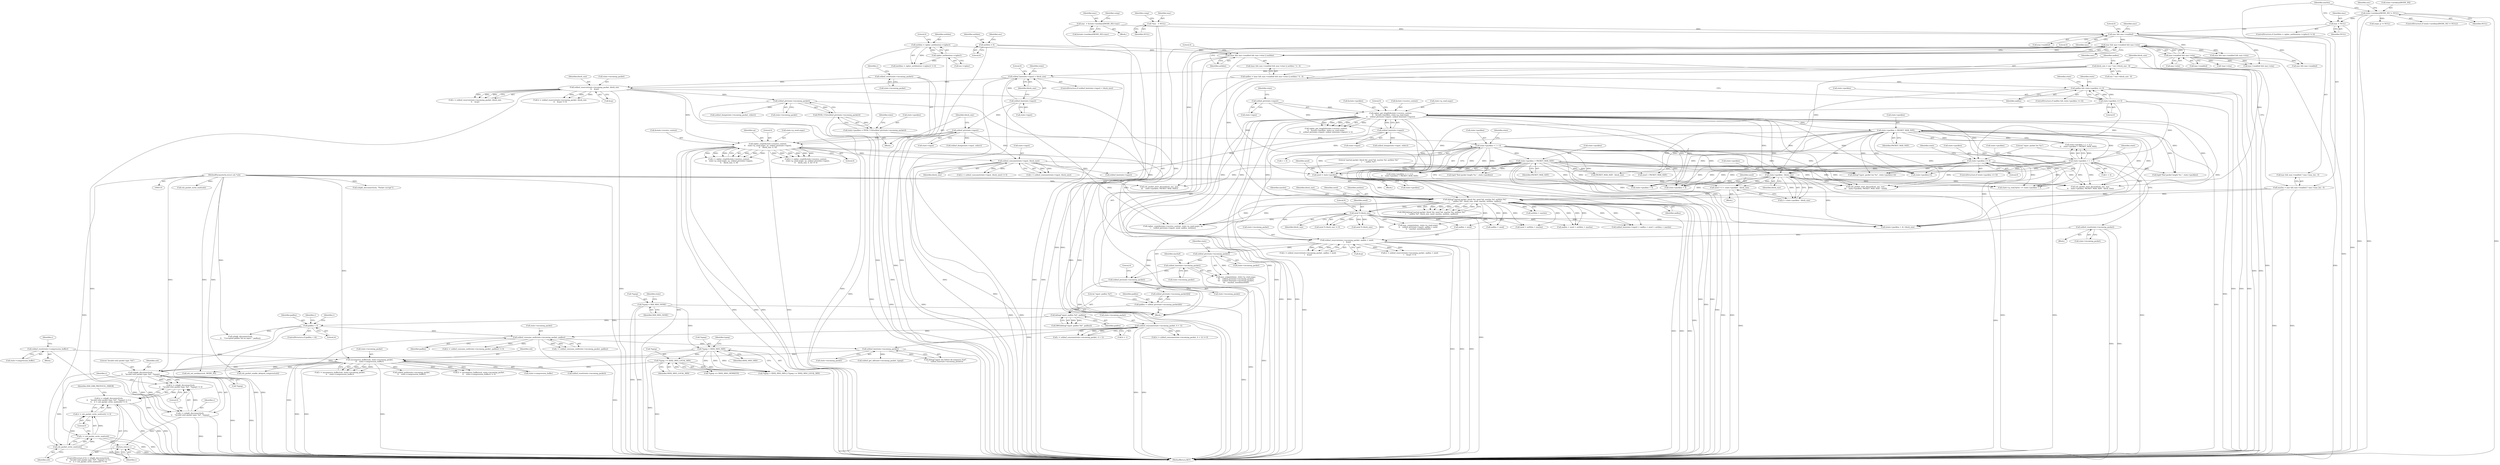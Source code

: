 digraph "0_mindrot_2fecfd486bdba9f51b3a789277bb0733ca36e1c0@API" {
"1000913" [label="(Call,sshpkt_disconnect(ssh,\n\t\t    \"Invalid ssh2 packet type: %d\", *typep))"];
"1000852" [label="(Call,uncompress_buffer(ssh, state->incoming_packet,\n\t\t    state->compression_buffer))"];
"1000111" [label="(MethodParameterIn,struct ssh *ssh)"];
"1000833" [label="(Call,sshbuf_len(state->incoming_packet))"];
"1000823" [label="(Call,sshbuf_consume_end(state->incoming_packet, padlen))"];
"1000812" [label="(Call,sshbuf_consume(state->incoming_packet, 4 + 1))"];
"1000773" [label="(Call,sshbuf_ptr(state->incoming_packet))"];
"1000643" [label="(Call,sshbuf_len(state->incoming_packet))"];
"1000639" [label="(Call,sshbuf_ptr(state->incoming_packet))"];
"1000566" [label="(Call,sshbuf_reserve(state->incoming_packet, aadlen + need,\n\t    &cp))"];
"1000318" [label="(Call,sshbuf_reset(state->incoming_packet))"];
"1000385" [label="(Call,sshbuf_ptr(state->incoming_packet))"];
"1000347" [label="(Call,sshbuf_reserve(state->incoming_packet, block_size,\n\t\t    &cp))"];
"1000339" [label="(Call,sshbuf_reset(state->incoming_packet))"];
"1000331" [label="(Call,sshbuf_len(state->input) < block_size)"];
"1000332" [label="(Call,sshbuf_len(state->input))"];
"1000221" [label="(Call,block_size = enc ? enc->block_size : 8)"];
"1000473" [label="(Call,debug(\"partial packet: block %d, need %d, maclen %d, authlen %d,\"\n\t    \" aadlen %d\", block_size, need, maclen, authlen, aadlen))"];
"1000438" [label="(Call,sshbuf_consume(state->input, block_size))"];
"1000371" [label="(Call,sshbuf_ptr(state->input))"];
"1000360" [label="(Call,cipher_crypt(&state->receive_context,\n\t\t    state->p_send.seqnr, cp, sshbuf_ptr(state->input),\n\t\t    block_size, 0, 0))"];
"1000467" [label="(Call,state->packlen - block_size)"];
"1000256" [label="(Call,cipher_get_length(&state->receive_context,\n\t\t    &state->packlen, state->p_read.seqnr,\n\t\t    sshbuf_ptr(state->input), sshbuf_len(state->input)))"];
"1000248" [label="(Call,state->packlen == 0)"];
"1000270" [label="(Call,sshbuf_ptr(state->input))"];
"1000274" [label="(Call,sshbuf_len(state->input))"];
"1000290" [label="(Call,state->packlen > PACKET_MAX_SIZE)"];
"1000283" [label="(Call,state->packlen < 1 + 4)"];
"1000391" [label="(Call,state->packlen < 1 + 4)"];
"1000380" [label="(Call,state->packlen = PEEK_U32(sshbuf_ptr(state->incoming_packet)))"];
"1000384" [label="(Call,PEEK_U32(sshbuf_ptr(state->incoming_packet)))"];
"1000324" [label="(Call,state->packlen == 0)"];
"1000398" [label="(Call,state->packlen > PACKET_MAX_SIZE)"];
"1000456" [label="(Call,need = state->packlen)"];
"1000463" [label="(Call,need = 4 + state->packlen - block_size)"];
"1000209" [label="(Call,maclen = mac && mac->enabled ? mac->mac_len : 0)"];
"1000232" [label="(Call,(mac && mac->enabled && mac->etm) || authlen)"];
"1000233" [label="(Call,mac && mac->enabled && mac->etm)"];
"1000212" [label="(Call,mac && mac->enabled)"];
"1000177" [label="(Call,mac  = &state->newkeys[MODE_IN]->mac)"];
"1000140" [label="(Call,*mac   = NULL)"];
"1000206" [label="(Call,mac = NULL)"];
"1000159" [label="(Call,state->newkeys[MODE_IN] != NULL)"];
"1000235" [label="(Call,mac->enabled && mac->etm)"];
"1000199" [label="(Call,authlen = cipher_authlen(enc->cipher))"];
"1000201" [label="(Call,cipher_authlen(enc->cipher))"];
"1000131" [label="(Call,authlen = 0)"];
"1000246" [label="(Call,aadlen && state->packlen == 0)"];
"1000229" [label="(Call,aadlen = (mac && mac->enabled && mac->etm) || authlen ? 4 : 0)"];
"1000482" [label="(Call,need % block_size)"];
"1000783" [label="(Call,padlen < 4)"];
"1000779" [label="(Call,debug(\"input: padlen %d\", padlen))"];
"1000770" [label="(Call,padlen = sshbuf_ptr(state->incoming_packet)[4])"];
"1000844" [label="(Call,sshbuf_reset(state->compression_buffer))"];
"1000903" [label="(Call,*typep >= SSH2_MSG_LOCAL_MIN)"];
"1000899" [label="(Call,*typep < SSH2_MSG_MIN)"];
"1000148" [label="(Call,*typep = SSH_MSG_NONE)"];
"1000910" [label="(Call,(r = sshpkt_disconnect(ssh,\n\t\t    \"Invalid ssh2 packet type: %d\", *typep)) != 0)"];
"1000909" [label="(Call,(r = sshpkt_disconnect(ssh,\n\t\t    \"Invalid ssh2 packet type: %d\", *typep)) != 0 ||\n\t\t    (r = ssh_packet_write_wait(ssh)) != 0)"];
"1000911" [label="(Call,r = sshpkt_disconnect(ssh,\n\t\t    \"Invalid ssh2 packet type: %d\", *typep))"];
"1000925" [label="(Return,return r;)"];
"1000922" [label="(Call,ssh_packet_write_wait(ssh))"];
"1000919" [label="(Call,(r = ssh_packet_write_wait(ssh)) != 0)"];
"1000920" [label="(Call,r = ssh_packet_write_wait(ssh))"];
"1000465" [label="(Call,4 + state->packlen - block_size)"];
"1000246" [label="(Call,aadlen && state->packlen == 0)"];
"1000668" [label="(Call,need > PACKET_MAX_SIZE)"];
"1000914" [label="(Identifier,ssh)"];
"1000249" [label="(Call,state->packlen)"];
"1000296" [label="(Call,sshbuf_dump(state->input, stderr))"];
"1000381" [label="(Call,state->packlen)"];
"1000810" [label="(Call,r = sshbuf_consume(state->incoming_packet, 4 + 1))"];
"1000640" [label="(Call,state->incoming_packet)"];
"1000334" [label="(Identifier,state)"];
"1000244" [label="(Literal,0)"];
"1000142" [label="(Identifier,NULL)"];
"1000566" [label="(Call,sshbuf_reserve(state->incoming_packet, aadlen + need,\n\t    &cp))"];
"1000282" [label="(Call,state->packlen < 1 + 4 ||\n\t\t    state->packlen > PACKET_MAX_SIZE)"];
"1000468" [label="(Call,state->packlen)"];
"1000140" [label="(Call,*mac   = NULL)"];
"1000706" [label="(Call,seqnr_p != NULL)"];
"1000481" [label="(Call,need % block_size != 0)"];
"1000330" [label="(ControlStructure,if (sshbuf_len(state->input) < block_size))"];
"1000900" [label="(Call,*typep)"];
"1000235" [label="(Call,mac->enabled && mac->etm)"];
"1000570" [label="(Call,aadlen + need)"];
"1000791" [label="(Identifier,r)"];
"1000462" [label="(Block,)"];
"1000902" [label="(Identifier,SSH2_MSG_MIN)"];
"1000386" [label="(Call,state->incoming_packet)"];
"1000909" [label="(Call,(r = sshpkt_disconnect(ssh,\n\t\t    \"Invalid ssh2 packet type: %d\", *typep)) != 0 ||\n\t\t    (r = ssh_packet_write_wait(ssh)) != 0)"];
"1000472" [label="(Call,DBG(debug(\"partial packet: block %d, need %d, maclen %d, authlen %d,\"\n\t    \" aadlen %d\", block_size, need, maclen, authlen, aadlen)))"];
"1000845" [label="(Call,state->compression_buffer)"];
"1000456" [label="(Call,need = state->packlen)"];
"1000447" [label="(Literal,\"input: packet len %u\")"];
"1000177" [label="(Call,mac  = &state->newkeys[MODE_IN]->mac)"];
"1000800" [label="(Call,ssh_packet_write_wait(ssh))"];
"1000813" [label="(Call,state->incoming_packet)"];
"1000812" [label="(Call,sshbuf_consume(state->incoming_packet, 4 + 1))"];
"1000903" [label="(Call,*typep >= SSH2_MSG_LOCAL_MIN)"];
"1000478" [label="(Identifier,authlen)"];
"1000782" [label="(ControlStructure,if (padlen < 4))"];
"1000759" [label="(Call,state->p_read.bytes += state->packlen + 4)"];
"1000257" [label="(Call,&state->receive_context)"];
"1000351" [label="(Identifier,block_size)"];
"1000239" [label="(Call,mac->etm)"];
"1000370" [label="(Identifier,cp)"];
"1000111" [label="(MethodParameterIn,struct ssh *ssh)"];
"1000785" [label="(Literal,4)"];
"1000850" [label="(Call,r = uncompress_buffer(ssh, state->incoming_packet,\n\t\t    state->compression_buffer))"];
"1000471" [label="(Identifier,block_size)"];
"1000331" [label="(Call,sshbuf_len(state->input) < block_size)"];
"1000439" [label="(Call,state->input)"];
"1000458" [label="(Call,state->packlen)"];
"1000906" [label="(Identifier,SSH2_MSG_LOCAL_MIN)"];
"1000513" [label="(Call,need + authlen + maclen)"];
"1000198" [label="(Call,(authlen = cipher_authlen(enc->cipher)) != 0)"];
"1000340" [label="(Call,state->incoming_packet)"];
"1000145" [label="(Identifier,comp)"];
"1000276" [label="(Identifier,state)"];
"1000831" [label="(Call,debug(\"input: len before de-compress %zd\",\n\t    sshbuf_len(state->incoming_packet)))"];
"1000824" [label="(Call,state->incoming_packet)"];
"1000905" [label="(Identifier,typep)"];
"1000644" [label="(Call,state->incoming_packet)"];
"1000567" [label="(Call,state->incoming_packet)"];
"1000345" [label="(Call,r = sshbuf_reserve(state->incoming_packet, block_size,\n\t\t    &cp))"];
"1000809" [label="(Call,(r = sshbuf_consume(state->incoming_packet, 4 + 1)) != 0)"];
"1000318" [label="(Call,sshbuf_reset(state->incoming_packet))"];
"1000212" [label="(Call,mac && mac->enabled)"];
"1000328" [label="(Literal,0)"];
"1000393" [label="(Identifier,state)"];
"1000236" [label="(Call,mac->enabled)"];
"1000821" [label="(Call,r = sshbuf_consume_end(state->incoming_packet, padlen))"];
"1000392" [label="(Call,state->packlen)"];
"1000114" [label="(Block,)"];
"1000920" [label="(Call,r = ssh_packet_write_wait(ssh))"];
"1000543" [label="(Call,mac_compute(mac, state->p_read.seqnr,\n\t\t    sshbuf_ptr(state->input), aadlen + need,\n\t\t    macbuf, sizeof(macbuf)))"];
"1000166" [label="(Block,)"];
"1000455" [label="(Block,)"];
"1000477" [label="(Identifier,maclen)"];
"1000515" [label="(Call,authlen + maclen)"];
"1000385" [label="(Call,sshbuf_ptr(state->incoming_packet))"];
"1000833" [label="(Call,sshbuf_len(state->incoming_packet))"];
"1000502" [label="(Call,PACKET_MAX_SIZE - block_size)"];
"1000213" [label="(Identifier,mac)"];
"1000210" [label="(Identifier,maclen)"];
"1000918" [label="(Literal,0)"];
"1000581" [label="(Call,cipher_crypt(&state->receive_context, state->p_read.seqnr, cp,\n\t    sshbuf_ptr(state->input), need, aadlen, authlen))"];
"1000400" [label="(Identifier,state)"];
"1000922" [label="(Call,ssh_packet_write_wait(ssh))"];
"1000344" [label="(Call,(r = sshbuf_reserve(state->incoming_packet, block_size,\n\t\t    &cp)) != 0)"];
"1000391" [label="(Call,state->packlen < 1 + 4)"];
"1000952" [label="(Call,ssh_packet_enable_delayed_compress(ssh))"];
"1000141" [label="(Identifier,mac)"];
"1000259" [label="(Identifier,state)"];
"1000770" [label="(Call,padlen = sshbuf_ptr(state->incoming_packet)[4])"];
"1000844" [label="(Call,sshbuf_reset(state->compression_buffer))"];
"1000779" [label="(Call,debug(\"input: padlen %d\", padlen))"];
"1000916" [label="(Call,*typep)"];
"1000242" [label="(Identifier,authlen)"];
"1000265" [label="(Call,state->p_read.seqnr)"];
"1000375" [label="(Identifier,block_size)"];
"1000820" [label="(Call,(r = sshbuf_consume_end(state->incoming_packet, padlen)) != 0)"];
"1000261" [label="(Call,&state->packlen)"];
"1000325" [label="(Call,state->packlen)"];
"1000772" [label="(Call,sshbuf_ptr(state->incoming_packet)[4])"];
"1000346" [label="(Identifier,r)"];
"1000284" [label="(Call,state->packlen)"];
"1000491" [label="(Call,need % block_size)"];
"1000674" [label="(Call,ssh_packet_start_discard(ssh, enc, mac,\n\t\t\t    state->packlen, PACKET_MAX_SIZE - need))"];
"1000919" [label="(Call,(r = ssh_packet_write_wait(ssh)) != 0)"];
"1000783" [label="(Call,padlen < 4)"];
"1000233" [label="(Call,mac && mac->enabled && mac->etm)"];
"1000232" [label="(Call,(mac && mac->enabled && mac->etm) || authlen)"];
"1000936" [label="(Call,ssh_set_newkeys(ssh, MODE_IN))"];
"1000774" [label="(Call,state->incoming_packet)"];
"1000209" [label="(Call,maclen = mac && mac->enabled ? mac->mac_len : 0)"];
"1000275" [label="(Call,state->input)"];
"1000415" [label="(Call,sshbuf_dump(state->incoming_packet, stderr))"];
"1000222" [label="(Identifier,block_size)"];
"1000913" [label="(Call,sshpkt_disconnect(ssh,\n\t\t    \"Invalid ssh2 packet type: %d\", *typep))"];
"1000475" [label="(Identifier,block_size)"];
"1000899" [label="(Call,*typep < SSH2_MSG_MIN)"];
"1000252" [label="(Literal,0)"];
"1000442" [label="(Identifier,block_size)"];
"1000274" [label="(Call,sshbuf_len(state->input))"];
"1000229" [label="(Call,aadlen = (mac && mac->enabled && mac->etm) || authlen ? 4 : 0)"];
"1000376" [label="(Literal,0)"];
"1000220" [label="(Literal,0)"];
"1000473" [label="(Call,debug(\"partial packet: block %d, need %d, maclen %d, authlen %d,\"\n\t    \" aadlen %d\", block_size, need, maclen, authlen, aadlen))"];
"1000639" [label="(Call,sshbuf_ptr(state->incoming_packet))"];
"1000324" [label="(Call,state->packlen == 0)"];
"1000207" [label="(Identifier,mac)"];
"1000910" [label="(Call,(r = sshpkt_disconnect(ssh,\n\t\t    \"Invalid ssh2 packet type: %d\", *typep)) != 0)"];
"1000827" [label="(Identifier,padlen)"];
"1000341" [label="(Identifier,state)"];
"1000199" [label="(Call,authlen = cipher_authlen(enc->cipher))"];
"1000463" [label="(Call,need = 4 + state->packlen - block_size)"];
"1000158" [label="(ControlStructure,if (state->newkeys[MODE_IN] != NULL))"];
"1000132" [label="(Identifier,authlen)"];
"1000214" [label="(Call,mac->enabled)"];
"1000137" [label="(Identifier,enc)"];
"1000823" [label="(Call,sshbuf_consume_end(state->incoming_packet, padlen))"];
"1000234" [label="(Identifier,mac)"];
"1000792" [label="(Call,sshpkt_disconnect(ssh,\n\t\t    \"Corrupted padlen %d on input.\", padlen))"];
"1000474" [label="(Literal,\"partial packet: block %d, need %d, maclen %d, authlen %d,\"\n\t    \" aadlen %d\")"];
"1000255" [label="(Call,cipher_get_length(&state->receive_context,\n\t\t    &state->packlen, state->p_read.seqnr,\n\t\t    sshbuf_ptr(state->input), sshbuf_len(state->input)) != 0)"];
"1000256" [label="(Call,cipher_get_length(&state->receive_context,\n\t\t    &state->packlen, state->p_read.seqnr,\n\t\t    sshbuf_ptr(state->input), sshbuf_len(state->input)))"];
"1000352" [label="(Call,&cp)"];
"1000188" [label="(Identifier,comp)"];
"1000771" [label="(Identifier,padlen)"];
"1000507" [label="(Call,sshbuf_len(state->input))"];
"1000834" [label="(Call,state->incoming_packet)"];
"1000426" [label="(Call,ssh_packet_start_discard(ssh, enc, mac,\n\t\t\t    state->packlen, PACKET_MAX_SIZE))"];
"1000921" [label="(Identifier,r)"];
"1000365" [label="(Call,state->p_send.seqnr)"];
"1000483" [label="(Identifier,need)"];
"1000336" [label="(Identifier,block_size)"];
"1000438" [label="(Call,sshbuf_consume(state->input, block_size))"];
"1000154" [label="(Identifier,state)"];
"1000925" [label="(Return,return r;)"];
"1000563" [label="(Call,(r = sshbuf_reserve(state->incoming_packet, aadlen + need,\n\t    &cp)) != 0)"];
"1000781" [label="(Identifier,padlen)"];
"1000283" [label="(Call,state->packlen < 1 + 4)"];
"1000457" [label="(Identifier,need)"];
"1000205" [label="(Literal,0)"];
"1000554" [label="(Call,aadlen + need)"];
"1000323" [label="(ControlStructure,if (state->packlen == 0))"];
"1000904" [label="(Call,*typep)"];
"1000843" [label="(Block,)"];
"1000853" [label="(Identifier,ssh)"];
"1000870" [label="(Call,sshbuf_putb(state->incoming_packet,\n\t\t    state->compression_buffer))"];
"1000253" [label="(Block,)"];
"1000395" [label="(Call,1 + 4)"];
"1000270" [label="(Call,sshbuf_ptr(state->input))"];
"1000223" [label="(Call,enc ? enc->block_size : 8)"];
"1000464" [label="(Identifier,need)"];
"1000151" [label="(Identifier,SSH_MSG_NONE)"];
"1000206" [label="(Call,mac = NULL)"];
"1000347" [label="(Call,sshbuf_reserve(state->incoming_packet, block_size,\n\t\t    &cp))"];
"1000357" [label="(Call,(r = cipher_crypt(&state->receive_context,\n\t\t    state->p_send.seqnr, cp, sshbuf_ptr(state->input),\n\t\t    block_size, 0, 0)) != 0)"];
"1000898" [label="(Call,*typep < SSH2_MSG_MIN || *typep >= SSH2_MSG_LOCAL_MIN)"];
"1000310" [label="(Call,sshpkt_disconnect(ssh, \"Packet corrupt\"))"];
"1000645" [label="(Identifier,state)"];
"1000165" [label="(Identifier,NULL)"];
"1000511" [label="(Call,aadlen + need + authlen + maclen)"];
"1000495" [label="(Call,ssh_packet_start_discard(ssh, enc, mac,\n\t\t    state->packlen, PACKET_MAX_SIZE - block_size))"];
"1000202" [label="(Call,enc->cipher)"];
"1000287" [label="(Call,1 + 4)"];
"1000211" [label="(Call,mac && mac->enabled ? mac->mac_len : 0)"];
"1000339" [label="(Call,sshbuf_reset(state->incoming_packet))"];
"1000407" [label="(Call,sshbuf_dump(state->input, stderr))"];
"1000371" [label="(Call,sshbuf_ptr(state->input))"];
"1000197" [label="(ControlStructure,if ((authlen = cipher_authlen(enc->cipher)) != 0))"];
"1000624" [label="(Call,!mac->etm)"];
"1000149" [label="(Call,*typep)"];
"1000564" [label="(Call,r = sshbuf_reserve(state->incoming_packet, aadlen + need,\n\t    &cp))"];
"1000326" [label="(Identifier,state)"];
"1000479" [label="(Identifier,aadlen)"];
"1000780" [label="(Literal,\"input: padlen %d\")"];
"1000333" [label="(Call,state->input)"];
"1000329" [label="(Block,)"];
"1000231" [label="(Call,(mac && mac->enabled && mac->etm) || authlen ? 4 : 0)"];
"1000617" [label="(Call,mac && mac->enabled)"];
"1000248" [label="(Call,state->packlen == 0)"];
"1000360" [label="(Call,cipher_crypt(&state->receive_context,\n\t\t    state->p_send.seqnr, cp, sshbuf_ptr(state->input),\n\t\t    block_size, 0, 0))"];
"1000928" [label="(Identifier,SSH_ERR_PROTOCOL_ERROR)"];
"1000849" [label="(Call,(r = uncompress_buffer(ssh, state->incoming_packet,\n\t\t    state->compression_buffer)) != 0)"];
"1000148" [label="(Call,*typep = SSH_MSG_NONE)"];
"1000390" [label="(Call,state->packlen < 1 + 4 ||\n\t\t    state->packlen > PACKET_MAX_SIZE)"];
"1000380" [label="(Call,state->packlen = PEEK_U32(sshbuf_ptr(state->incoming_packet)))"];
"1000506" [label="(Call,sshbuf_len(state->input) < aadlen + need + authlen + maclen)"];
"1000338" [label="(Literal,0)"];
"1000243" [label="(Literal,4)"];
"1000476" [label="(Identifier,need)"];
"1000852" [label="(Call,uncompress_buffer(ssh, state->incoming_packet,\n\t\t    state->compression_buffer))"];
"1000816" [label="(Call,4 + 1)"];
"1000361" [label="(Call,&state->receive_context)"];
"1000291" [label="(Call,state->packlen)"];
"1000529" [label="(Call,mac && mac->enabled && mac->etm)"];
"1000399" [label="(Call,state->packlen)"];
"1000372" [label="(Call,state->input)"];
"1000446" [label="(Call,debug(\"input: packet len %u\", state->packlen+4))"];
"1000851" [label="(Identifier,r)"];
"1000531" [label="(Call,mac->enabled && mac->etm)"];
"1000384" [label="(Call,PEEK_U32(sshbuf_ptr(state->incoming_packet)))"];
"1000912" [label="(Identifier,r)"];
"1000294" [label="(Identifier,PACKET_MAX_SIZE)"];
"1000484" [label="(Identifier,block_size)"];
"1000200" [label="(Identifier,authlen)"];
"1000348" [label="(Call,state->incoming_packet)"];
"1000168" [label="(Identifier,enc)"];
"1000777" [label="(Literal,4)"];
"1000930" [label="(Call,*typep == SSH2_MSG_NEWKEYS)"];
"1000778" [label="(Call,DBG(debug(\"input: padlen %d\", padlen)))"];
"1000923" [label="(Identifier,ssh)"];
"1000436" [label="(Call,r = sshbuf_consume(state->input, block_size))"];
"1000752" [label="(Call,(state->packlen + 4) / block_size)"];
"1000319" [label="(Call,state->incoming_packet)"];
"1000784" [label="(Identifier,padlen)"];
"1000332" [label="(Call,sshbuf_len(state->input))"];
"1000301" [label="(Call,logit(\"Bad packet length %u.\", state->packlen))"];
"1000467" [label="(Call,state->packlen - block_size)"];
"1000857" [label="(Call,state->compression_buffer)"];
"1000160" [label="(Call,state->newkeys[MODE_IN])"];
"1000647" [label="(Identifier,macbuf)"];
"1000632" [label="(Call,mac_compute(mac, state->p_read.seqnr,\n\t\t\t    sshbuf_ptr(state->incoming_packet),\n\t\t\t    sshbuf_len(state->incoming_packet),\n\t\t\t    macbuf, sizeof(macbuf)))"];
"1000377" [label="(Literal,0)"];
"1000131" [label="(Call,authlen = 0)"];
"1000290" [label="(Call,state->packlen > PACKET_MAX_SIZE)"];
"1000133" [label="(Literal,0)"];
"1000221" [label="(Call,block_size = enc ? enc->block_size : 8)"];
"1000230" [label="(Identifier,aadlen)"];
"1000485" [label="(Literal,0)"];
"1000573" [label="(Call,&cp)"];
"1000911" [label="(Call,r = sshpkt_disconnect(ssh,\n\t\t    \"Invalid ssh2 packet type: %d\", *typep))"];
"1000448" [label="(Call,state->packlen+4)"];
"1000271" [label="(Call,state->input)"];
"1000643" [label="(Call,sshbuf_len(state->incoming_packet))"];
"1000398" [label="(Call,state->packlen > PACKET_MAX_SIZE)"];
"1000292" [label="(Identifier,state)"];
"1000178" [label="(Identifier,mac)"];
"1000862" [label="(Call,sshbuf_reset(state->incoming_packet))"];
"1000753" [label="(Call,state->packlen + 4)"];
"1000201" [label="(Call,cipher_authlen(enc->cipher))"];
"1000976" [label="(MethodReturn,RET)"];
"1000908" [label="(ControlStructure,if ((r = sshpkt_disconnect(ssh,\n\t\t    \"Invalid ssh2 packet type: %d\", *typep)) != 0 ||\n\t\t    (r = ssh_packet_write_wait(ssh)) != 0))"];
"1000420" [label="(Call,logit(\"Bad packet length %u.\", state->packlen))"];
"1000924" [label="(Literal,0)"];
"1000247" [label="(Identifier,aadlen)"];
"1000811" [label="(Identifier,r)"];
"1000915" [label="(Literal,\"Invalid ssh2 packet type: %d\")"];
"1000773" [label="(Call,sshbuf_ptr(state->incoming_packet))"];
"1000482" [label="(Call,need % block_size)"];
"1000278" [label="(Literal,0)"];
"1000890" [label="(Call,sshbuf_get_u8(state->incoming_packet, typep))"];
"1000159" [label="(Call,state->newkeys[MODE_IN] != NULL)"];
"1000245" [label="(ControlStructure,if (aadlen && state->packlen == 0))"];
"1000402" [label="(Identifier,PACKET_MAX_SIZE)"];
"1000218" [label="(Identifier,mac)"];
"1000435" [label="(Call,(r = sshbuf_consume(state->input, block_size)) != 0)"];
"1000208" [label="(Identifier,NULL)"];
"1000926" [label="(Identifier,r)"];
"1000179" [label="(Call,&state->newkeys[MODE_IN]->mac)"];
"1000765" [label="(Call,state->packlen + 4)"];
"1000358" [label="(Call,r = cipher_crypt(&state->receive_context,\n\t\t    state->p_send.seqnr, cp, sshbuf_ptr(state->input),\n\t\t    block_size, 0, 0))"];
"1000854" [label="(Call,state->incoming_packet)"];
"1000913" -> "1000911"  [label="AST: "];
"1000913" -> "1000916"  [label="CFG: "];
"1000914" -> "1000913"  [label="AST: "];
"1000915" -> "1000913"  [label="AST: "];
"1000916" -> "1000913"  [label="AST: "];
"1000911" -> "1000913"  [label="CFG: "];
"1000913" -> "1000976"  [label="DDG: "];
"1000913" -> "1000976"  [label="DDG: "];
"1000913" -> "1000910"  [label="DDG: "];
"1000913" -> "1000910"  [label="DDG: "];
"1000913" -> "1000910"  [label="DDG: "];
"1000913" -> "1000911"  [label="DDG: "];
"1000913" -> "1000911"  [label="DDG: "];
"1000913" -> "1000911"  [label="DDG: "];
"1000852" -> "1000913"  [label="DDG: "];
"1000111" -> "1000913"  [label="DDG: "];
"1000903" -> "1000913"  [label="DDG: "];
"1000899" -> "1000913"  [label="DDG: "];
"1000913" -> "1000922"  [label="DDG: "];
"1000852" -> "1000850"  [label="AST: "];
"1000852" -> "1000857"  [label="CFG: "];
"1000853" -> "1000852"  [label="AST: "];
"1000854" -> "1000852"  [label="AST: "];
"1000857" -> "1000852"  [label="AST: "];
"1000850" -> "1000852"  [label="CFG: "];
"1000852" -> "1000976"  [label="DDG: "];
"1000852" -> "1000976"  [label="DDG: "];
"1000852" -> "1000976"  [label="DDG: "];
"1000852" -> "1000849"  [label="DDG: "];
"1000852" -> "1000849"  [label="DDG: "];
"1000852" -> "1000849"  [label="DDG: "];
"1000852" -> "1000850"  [label="DDG: "];
"1000852" -> "1000850"  [label="DDG: "];
"1000852" -> "1000850"  [label="DDG: "];
"1000111" -> "1000852"  [label="DDG: "];
"1000833" -> "1000852"  [label="DDG: "];
"1000844" -> "1000852"  [label="DDG: "];
"1000852" -> "1000862"  [label="DDG: "];
"1000852" -> "1000870"  [label="DDG: "];
"1000852" -> "1000936"  [label="DDG: "];
"1000852" -> "1000952"  [label="DDG: "];
"1000111" -> "1000110"  [label="AST: "];
"1000111" -> "1000976"  [label="DDG: "];
"1000111" -> "1000310"  [label="DDG: "];
"1000111" -> "1000426"  [label="DDG: "];
"1000111" -> "1000495"  [label="DDG: "];
"1000111" -> "1000674"  [label="DDG: "];
"1000111" -> "1000792"  [label="DDG: "];
"1000111" -> "1000800"  [label="DDG: "];
"1000111" -> "1000922"  [label="DDG: "];
"1000111" -> "1000936"  [label="DDG: "];
"1000111" -> "1000952"  [label="DDG: "];
"1000833" -> "1000831"  [label="AST: "];
"1000833" -> "1000834"  [label="CFG: "];
"1000834" -> "1000833"  [label="AST: "];
"1000831" -> "1000833"  [label="CFG: "];
"1000833" -> "1000831"  [label="DDG: "];
"1000823" -> "1000833"  [label="DDG: "];
"1000812" -> "1000833"  [label="DDG: "];
"1000833" -> "1000890"  [label="DDG: "];
"1000823" -> "1000821"  [label="AST: "];
"1000823" -> "1000827"  [label="CFG: "];
"1000824" -> "1000823"  [label="AST: "];
"1000827" -> "1000823"  [label="AST: "];
"1000821" -> "1000823"  [label="CFG: "];
"1000823" -> "1000976"  [label="DDG: "];
"1000823" -> "1000976"  [label="DDG: "];
"1000823" -> "1000820"  [label="DDG: "];
"1000823" -> "1000820"  [label="DDG: "];
"1000823" -> "1000821"  [label="DDG: "];
"1000823" -> "1000821"  [label="DDG: "];
"1000812" -> "1000823"  [label="DDG: "];
"1000783" -> "1000823"  [label="DDG: "];
"1000812" -> "1000810"  [label="AST: "];
"1000812" -> "1000816"  [label="CFG: "];
"1000813" -> "1000812"  [label="AST: "];
"1000816" -> "1000812"  [label="AST: "];
"1000810" -> "1000812"  [label="CFG: "];
"1000812" -> "1000976"  [label="DDG: "];
"1000812" -> "1000976"  [label="DDG: "];
"1000812" -> "1000809"  [label="DDG: "];
"1000812" -> "1000809"  [label="DDG: "];
"1000812" -> "1000810"  [label="DDG: "];
"1000812" -> "1000810"  [label="DDG: "];
"1000773" -> "1000812"  [label="DDG: "];
"1000773" -> "1000772"  [label="AST: "];
"1000773" -> "1000774"  [label="CFG: "];
"1000774" -> "1000773"  [label="AST: "];
"1000777" -> "1000773"  [label="CFG: "];
"1000773" -> "1000976"  [label="DDG: "];
"1000643" -> "1000773"  [label="DDG: "];
"1000566" -> "1000773"  [label="DDG: "];
"1000643" -> "1000632"  [label="AST: "];
"1000643" -> "1000644"  [label="CFG: "];
"1000644" -> "1000643"  [label="AST: "];
"1000647" -> "1000643"  [label="CFG: "];
"1000643" -> "1000976"  [label="DDG: "];
"1000643" -> "1000632"  [label="DDG: "];
"1000639" -> "1000643"  [label="DDG: "];
"1000639" -> "1000632"  [label="AST: "];
"1000639" -> "1000640"  [label="CFG: "];
"1000640" -> "1000639"  [label="AST: "];
"1000645" -> "1000639"  [label="CFG: "];
"1000639" -> "1000632"  [label="DDG: "];
"1000566" -> "1000639"  [label="DDG: "];
"1000566" -> "1000564"  [label="AST: "];
"1000566" -> "1000573"  [label="CFG: "];
"1000567" -> "1000566"  [label="AST: "];
"1000570" -> "1000566"  [label="AST: "];
"1000573" -> "1000566"  [label="AST: "];
"1000564" -> "1000566"  [label="CFG: "];
"1000566" -> "1000976"  [label="DDG: "];
"1000566" -> "1000976"  [label="DDG: "];
"1000566" -> "1000976"  [label="DDG: "];
"1000566" -> "1000563"  [label="DDG: "];
"1000566" -> "1000563"  [label="DDG: "];
"1000566" -> "1000563"  [label="DDG: "];
"1000566" -> "1000564"  [label="DDG: "];
"1000566" -> "1000564"  [label="DDG: "];
"1000566" -> "1000564"  [label="DDG: "];
"1000318" -> "1000566"  [label="DDG: "];
"1000385" -> "1000566"  [label="DDG: "];
"1000473" -> "1000566"  [label="DDG: "];
"1000482" -> "1000566"  [label="DDG: "];
"1000347" -> "1000566"  [label="DDG: "];
"1000318" -> "1000253"  [label="AST: "];
"1000318" -> "1000319"  [label="CFG: "];
"1000319" -> "1000318"  [label="AST: "];
"1000447" -> "1000318"  [label="CFG: "];
"1000318" -> "1000976"  [label="DDG: "];
"1000318" -> "1000976"  [label="DDG: "];
"1000385" -> "1000384"  [label="AST: "];
"1000385" -> "1000386"  [label="CFG: "];
"1000386" -> "1000385"  [label="AST: "];
"1000384" -> "1000385"  [label="CFG: "];
"1000385" -> "1000976"  [label="DDG: "];
"1000385" -> "1000384"  [label="DDG: "];
"1000347" -> "1000385"  [label="DDG: "];
"1000385" -> "1000415"  [label="DDG: "];
"1000347" -> "1000345"  [label="AST: "];
"1000347" -> "1000352"  [label="CFG: "];
"1000348" -> "1000347"  [label="AST: "];
"1000351" -> "1000347"  [label="AST: "];
"1000352" -> "1000347"  [label="AST: "];
"1000345" -> "1000347"  [label="CFG: "];
"1000347" -> "1000976"  [label="DDG: "];
"1000347" -> "1000976"  [label="DDG: "];
"1000347" -> "1000976"  [label="DDG: "];
"1000347" -> "1000344"  [label="DDG: "];
"1000347" -> "1000344"  [label="DDG: "];
"1000347" -> "1000344"  [label="DDG: "];
"1000347" -> "1000345"  [label="DDG: "];
"1000347" -> "1000345"  [label="DDG: "];
"1000347" -> "1000345"  [label="DDG: "];
"1000339" -> "1000347"  [label="DDG: "];
"1000331" -> "1000347"  [label="DDG: "];
"1000347" -> "1000360"  [label="DDG: "];
"1000339" -> "1000329"  [label="AST: "];
"1000339" -> "1000340"  [label="CFG: "];
"1000340" -> "1000339"  [label="AST: "];
"1000346" -> "1000339"  [label="CFG: "];
"1000339" -> "1000976"  [label="DDG: "];
"1000331" -> "1000330"  [label="AST: "];
"1000331" -> "1000336"  [label="CFG: "];
"1000332" -> "1000331"  [label="AST: "];
"1000336" -> "1000331"  [label="AST: "];
"1000338" -> "1000331"  [label="CFG: "];
"1000341" -> "1000331"  [label="CFG: "];
"1000331" -> "1000976"  [label="DDG: "];
"1000331" -> "1000976"  [label="DDG: "];
"1000331" -> "1000976"  [label="DDG: "];
"1000332" -> "1000331"  [label="DDG: "];
"1000221" -> "1000331"  [label="DDG: "];
"1000332" -> "1000333"  [label="CFG: "];
"1000333" -> "1000332"  [label="AST: "];
"1000336" -> "1000332"  [label="CFG: "];
"1000332" -> "1000976"  [label="DDG: "];
"1000332" -> "1000371"  [label="DDG: "];
"1000221" -> "1000114"  [label="AST: "];
"1000221" -> "1000223"  [label="CFG: "];
"1000222" -> "1000221"  [label="AST: "];
"1000223" -> "1000221"  [label="AST: "];
"1000230" -> "1000221"  [label="CFG: "];
"1000221" -> "1000976"  [label="DDG: "];
"1000221" -> "1000976"  [label="DDG: "];
"1000221" -> "1000467"  [label="DDG: "];
"1000221" -> "1000473"  [label="DDG: "];
"1000473" -> "1000472"  [label="AST: "];
"1000473" -> "1000479"  [label="CFG: "];
"1000474" -> "1000473"  [label="AST: "];
"1000475" -> "1000473"  [label="AST: "];
"1000476" -> "1000473"  [label="AST: "];
"1000477" -> "1000473"  [label="AST: "];
"1000478" -> "1000473"  [label="AST: "];
"1000479" -> "1000473"  [label="AST: "];
"1000472" -> "1000473"  [label="CFG: "];
"1000473" -> "1000976"  [label="DDG: "];
"1000473" -> "1000976"  [label="DDG: "];
"1000473" -> "1000976"  [label="DDG: "];
"1000473" -> "1000472"  [label="DDG: "];
"1000473" -> "1000472"  [label="DDG: "];
"1000473" -> "1000472"  [label="DDG: "];
"1000473" -> "1000472"  [label="DDG: "];
"1000473" -> "1000472"  [label="DDG: "];
"1000473" -> "1000472"  [label="DDG: "];
"1000438" -> "1000473"  [label="DDG: "];
"1000467" -> "1000473"  [label="DDG: "];
"1000456" -> "1000473"  [label="DDG: "];
"1000463" -> "1000473"  [label="DDG: "];
"1000209" -> "1000473"  [label="DDG: "];
"1000232" -> "1000473"  [label="DDG: "];
"1000246" -> "1000473"  [label="DDG: "];
"1000473" -> "1000482"  [label="DDG: "];
"1000473" -> "1000482"  [label="DDG: "];
"1000473" -> "1000506"  [label="DDG: "];
"1000473" -> "1000506"  [label="DDG: "];
"1000473" -> "1000506"  [label="DDG: "];
"1000473" -> "1000511"  [label="DDG: "];
"1000473" -> "1000511"  [label="DDG: "];
"1000473" -> "1000511"  [label="DDG: "];
"1000473" -> "1000513"  [label="DDG: "];
"1000473" -> "1000513"  [label="DDG: "];
"1000473" -> "1000515"  [label="DDG: "];
"1000473" -> "1000515"  [label="DDG: "];
"1000473" -> "1000543"  [label="DDG: "];
"1000473" -> "1000554"  [label="DDG: "];
"1000473" -> "1000570"  [label="DDG: "];
"1000473" -> "1000581"  [label="DDG: "];
"1000473" -> "1000581"  [label="DDG: "];
"1000438" -> "1000436"  [label="AST: "];
"1000438" -> "1000442"  [label="CFG: "];
"1000439" -> "1000438"  [label="AST: "];
"1000442" -> "1000438"  [label="AST: "];
"1000436" -> "1000438"  [label="CFG: "];
"1000438" -> "1000976"  [label="DDG: "];
"1000438" -> "1000976"  [label="DDG: "];
"1000438" -> "1000435"  [label="DDG: "];
"1000438" -> "1000435"  [label="DDG: "];
"1000438" -> "1000436"  [label="DDG: "];
"1000438" -> "1000436"  [label="DDG: "];
"1000371" -> "1000438"  [label="DDG: "];
"1000360" -> "1000438"  [label="DDG: "];
"1000438" -> "1000467"  [label="DDG: "];
"1000438" -> "1000507"  [label="DDG: "];
"1000371" -> "1000360"  [label="AST: "];
"1000371" -> "1000372"  [label="CFG: "];
"1000372" -> "1000371"  [label="AST: "];
"1000375" -> "1000371"  [label="CFG: "];
"1000371" -> "1000976"  [label="DDG: "];
"1000371" -> "1000360"  [label="DDG: "];
"1000371" -> "1000407"  [label="DDG: "];
"1000360" -> "1000358"  [label="AST: "];
"1000360" -> "1000377"  [label="CFG: "];
"1000361" -> "1000360"  [label="AST: "];
"1000365" -> "1000360"  [label="AST: "];
"1000370" -> "1000360"  [label="AST: "];
"1000375" -> "1000360"  [label="AST: "];
"1000376" -> "1000360"  [label="AST: "];
"1000377" -> "1000360"  [label="AST: "];
"1000358" -> "1000360"  [label="CFG: "];
"1000360" -> "1000976"  [label="DDG: "];
"1000360" -> "1000976"  [label="DDG: "];
"1000360" -> "1000976"  [label="DDG: "];
"1000360" -> "1000976"  [label="DDG: "];
"1000360" -> "1000976"  [label="DDG: "];
"1000360" -> "1000357"  [label="DDG: "];
"1000360" -> "1000357"  [label="DDG: "];
"1000360" -> "1000357"  [label="DDG: "];
"1000360" -> "1000357"  [label="DDG: "];
"1000360" -> "1000357"  [label="DDG: "];
"1000360" -> "1000357"  [label="DDG: "];
"1000360" -> "1000358"  [label="DDG: "];
"1000360" -> "1000358"  [label="DDG: "];
"1000360" -> "1000358"  [label="DDG: "];
"1000360" -> "1000358"  [label="DDG: "];
"1000360" -> "1000358"  [label="DDG: "];
"1000360" -> "1000358"  [label="DDG: "];
"1000360" -> "1000581"  [label="DDG: "];
"1000360" -> "1000581"  [label="DDG: "];
"1000467" -> "1000465"  [label="AST: "];
"1000467" -> "1000471"  [label="CFG: "];
"1000468" -> "1000467"  [label="AST: "];
"1000471" -> "1000467"  [label="AST: "];
"1000465" -> "1000467"  [label="CFG: "];
"1000467" -> "1000976"  [label="DDG: "];
"1000467" -> "1000463"  [label="DDG: "];
"1000467" -> "1000463"  [label="DDG: "];
"1000467" -> "1000465"  [label="DDG: "];
"1000467" -> "1000465"  [label="DDG: "];
"1000256" -> "1000467"  [label="DDG: "];
"1000290" -> "1000467"  [label="DDG: "];
"1000283" -> "1000467"  [label="DDG: "];
"1000391" -> "1000467"  [label="DDG: "];
"1000324" -> "1000467"  [label="DDG: "];
"1000398" -> "1000467"  [label="DDG: "];
"1000467" -> "1000495"  [label="DDG: "];
"1000467" -> "1000674"  [label="DDG: "];
"1000467" -> "1000752"  [label="DDG: "];
"1000467" -> "1000753"  [label="DDG: "];
"1000467" -> "1000759"  [label="DDG: "];
"1000467" -> "1000765"  [label="DDG: "];
"1000256" -> "1000255"  [label="AST: "];
"1000256" -> "1000274"  [label="CFG: "];
"1000257" -> "1000256"  [label="AST: "];
"1000261" -> "1000256"  [label="AST: "];
"1000265" -> "1000256"  [label="AST: "];
"1000270" -> "1000256"  [label="AST: "];
"1000274" -> "1000256"  [label="AST: "];
"1000278" -> "1000256"  [label="CFG: "];
"1000256" -> "1000976"  [label="DDG: "];
"1000256" -> "1000976"  [label="DDG: "];
"1000256" -> "1000976"  [label="DDG: "];
"1000256" -> "1000976"  [label="DDG: "];
"1000256" -> "1000976"  [label="DDG: "];
"1000256" -> "1000255"  [label="DDG: "];
"1000256" -> "1000255"  [label="DDG: "];
"1000256" -> "1000255"  [label="DDG: "];
"1000256" -> "1000255"  [label="DDG: "];
"1000256" -> "1000255"  [label="DDG: "];
"1000248" -> "1000256"  [label="DDG: "];
"1000270" -> "1000256"  [label="DDG: "];
"1000274" -> "1000256"  [label="DDG: "];
"1000256" -> "1000283"  [label="DDG: "];
"1000256" -> "1000290"  [label="DDG: "];
"1000256" -> "1000301"  [label="DDG: "];
"1000256" -> "1000446"  [label="DDG: "];
"1000256" -> "1000448"  [label="DDG: "];
"1000256" -> "1000456"  [label="DDG: "];
"1000256" -> "1000495"  [label="DDG: "];
"1000256" -> "1000543"  [label="DDG: "];
"1000256" -> "1000581"  [label="DDG: "];
"1000256" -> "1000581"  [label="DDG: "];
"1000256" -> "1000674"  [label="DDG: "];
"1000256" -> "1000752"  [label="DDG: "];
"1000256" -> "1000753"  [label="DDG: "];
"1000256" -> "1000759"  [label="DDG: "];
"1000256" -> "1000765"  [label="DDG: "];
"1000248" -> "1000246"  [label="AST: "];
"1000248" -> "1000252"  [label="CFG: "];
"1000249" -> "1000248"  [label="AST: "];
"1000252" -> "1000248"  [label="AST: "];
"1000246" -> "1000248"  [label="CFG: "];
"1000248" -> "1000976"  [label="DDG: "];
"1000248" -> "1000246"  [label="DDG: "];
"1000248" -> "1000246"  [label="DDG: "];
"1000248" -> "1000283"  [label="DDG: "];
"1000248" -> "1000324"  [label="DDG: "];
"1000270" -> "1000271"  [label="CFG: "];
"1000271" -> "1000270"  [label="AST: "];
"1000276" -> "1000270"  [label="CFG: "];
"1000270" -> "1000274"  [label="DDG: "];
"1000274" -> "1000275"  [label="CFG: "];
"1000275" -> "1000274"  [label="AST: "];
"1000274" -> "1000976"  [label="DDG: "];
"1000274" -> "1000296"  [label="DDG: "];
"1000274" -> "1000507"  [label="DDG: "];
"1000290" -> "1000282"  [label="AST: "];
"1000290" -> "1000294"  [label="CFG: "];
"1000291" -> "1000290"  [label="AST: "];
"1000294" -> "1000290"  [label="AST: "];
"1000282" -> "1000290"  [label="CFG: "];
"1000290" -> "1000976"  [label="DDG: "];
"1000290" -> "1000282"  [label="DDG: "];
"1000290" -> "1000282"  [label="DDG: "];
"1000283" -> "1000290"  [label="DDG: "];
"1000290" -> "1000301"  [label="DDG: "];
"1000290" -> "1000446"  [label="DDG: "];
"1000290" -> "1000448"  [label="DDG: "];
"1000290" -> "1000456"  [label="DDG: "];
"1000290" -> "1000495"  [label="DDG: "];
"1000290" -> "1000502"  [label="DDG: "];
"1000290" -> "1000668"  [label="DDG: "];
"1000290" -> "1000674"  [label="DDG: "];
"1000290" -> "1000752"  [label="DDG: "];
"1000290" -> "1000753"  [label="DDG: "];
"1000290" -> "1000759"  [label="DDG: "];
"1000290" -> "1000765"  [label="DDG: "];
"1000283" -> "1000282"  [label="AST: "];
"1000283" -> "1000287"  [label="CFG: "];
"1000284" -> "1000283"  [label="AST: "];
"1000287" -> "1000283"  [label="AST: "];
"1000292" -> "1000283"  [label="CFG: "];
"1000282" -> "1000283"  [label="CFG: "];
"1000283" -> "1000976"  [label="DDG: "];
"1000283" -> "1000282"  [label="DDG: "];
"1000283" -> "1000282"  [label="DDG: "];
"1000283" -> "1000301"  [label="DDG: "];
"1000283" -> "1000446"  [label="DDG: "];
"1000283" -> "1000448"  [label="DDG: "];
"1000283" -> "1000456"  [label="DDG: "];
"1000283" -> "1000495"  [label="DDG: "];
"1000283" -> "1000674"  [label="DDG: "];
"1000283" -> "1000752"  [label="DDG: "];
"1000283" -> "1000753"  [label="DDG: "];
"1000283" -> "1000759"  [label="DDG: "];
"1000283" -> "1000765"  [label="DDG: "];
"1000391" -> "1000390"  [label="AST: "];
"1000391" -> "1000395"  [label="CFG: "];
"1000392" -> "1000391"  [label="AST: "];
"1000395" -> "1000391"  [label="AST: "];
"1000400" -> "1000391"  [label="CFG: "];
"1000390" -> "1000391"  [label="CFG: "];
"1000391" -> "1000976"  [label="DDG: "];
"1000391" -> "1000976"  [label="DDG: "];
"1000391" -> "1000390"  [label="DDG: "];
"1000391" -> "1000390"  [label="DDG: "];
"1000380" -> "1000391"  [label="DDG: "];
"1000391" -> "1000398"  [label="DDG: "];
"1000391" -> "1000420"  [label="DDG: "];
"1000391" -> "1000446"  [label="DDG: "];
"1000391" -> "1000448"  [label="DDG: "];
"1000391" -> "1000456"  [label="DDG: "];
"1000391" -> "1000495"  [label="DDG: "];
"1000391" -> "1000674"  [label="DDG: "];
"1000391" -> "1000752"  [label="DDG: "];
"1000391" -> "1000753"  [label="DDG: "];
"1000391" -> "1000759"  [label="DDG: "];
"1000391" -> "1000765"  [label="DDG: "];
"1000380" -> "1000329"  [label="AST: "];
"1000380" -> "1000384"  [label="CFG: "];
"1000381" -> "1000380"  [label="AST: "];
"1000384" -> "1000380"  [label="AST: "];
"1000393" -> "1000380"  [label="CFG: "];
"1000380" -> "1000976"  [label="DDG: "];
"1000384" -> "1000380"  [label="DDG: "];
"1000384" -> "1000976"  [label="DDG: "];
"1000324" -> "1000323"  [label="AST: "];
"1000324" -> "1000328"  [label="CFG: "];
"1000325" -> "1000324"  [label="AST: "];
"1000328" -> "1000324"  [label="AST: "];
"1000334" -> "1000324"  [label="CFG: "];
"1000447" -> "1000324"  [label="CFG: "];
"1000324" -> "1000976"  [label="DDG: "];
"1000324" -> "1000976"  [label="DDG: "];
"1000324" -> "1000446"  [label="DDG: "];
"1000324" -> "1000448"  [label="DDG: "];
"1000324" -> "1000456"  [label="DDG: "];
"1000324" -> "1000495"  [label="DDG: "];
"1000324" -> "1000674"  [label="DDG: "];
"1000324" -> "1000752"  [label="DDG: "];
"1000324" -> "1000753"  [label="DDG: "];
"1000324" -> "1000759"  [label="DDG: "];
"1000324" -> "1000765"  [label="DDG: "];
"1000398" -> "1000390"  [label="AST: "];
"1000398" -> "1000402"  [label="CFG: "];
"1000399" -> "1000398"  [label="AST: "];
"1000402" -> "1000398"  [label="AST: "];
"1000390" -> "1000398"  [label="CFG: "];
"1000398" -> "1000976"  [label="DDG: "];
"1000398" -> "1000976"  [label="DDG: "];
"1000398" -> "1000390"  [label="DDG: "];
"1000398" -> "1000390"  [label="DDG: "];
"1000398" -> "1000420"  [label="DDG: "];
"1000398" -> "1000426"  [label="DDG: "];
"1000398" -> "1000446"  [label="DDG: "];
"1000398" -> "1000448"  [label="DDG: "];
"1000398" -> "1000456"  [label="DDG: "];
"1000398" -> "1000495"  [label="DDG: "];
"1000398" -> "1000502"  [label="DDG: "];
"1000398" -> "1000668"  [label="DDG: "];
"1000398" -> "1000674"  [label="DDG: "];
"1000398" -> "1000752"  [label="DDG: "];
"1000398" -> "1000753"  [label="DDG: "];
"1000398" -> "1000759"  [label="DDG: "];
"1000398" -> "1000765"  [label="DDG: "];
"1000456" -> "1000455"  [label="AST: "];
"1000456" -> "1000458"  [label="CFG: "];
"1000457" -> "1000456"  [label="AST: "];
"1000458" -> "1000456"  [label="AST: "];
"1000474" -> "1000456"  [label="CFG: "];
"1000456" -> "1000976"  [label="DDG: "];
"1000463" -> "1000462"  [label="AST: "];
"1000463" -> "1000465"  [label="CFG: "];
"1000464" -> "1000463"  [label="AST: "];
"1000465" -> "1000463"  [label="AST: "];
"1000474" -> "1000463"  [label="CFG: "];
"1000463" -> "1000976"  [label="DDG: "];
"1000209" -> "1000114"  [label="AST: "];
"1000209" -> "1000211"  [label="CFG: "];
"1000210" -> "1000209"  [label="AST: "];
"1000211" -> "1000209"  [label="AST: "];
"1000222" -> "1000209"  [label="CFG: "];
"1000209" -> "1000976"  [label="DDG: "];
"1000209" -> "1000976"  [label="DDG: "];
"1000232" -> "1000231"  [label="AST: "];
"1000232" -> "1000233"  [label="CFG: "];
"1000232" -> "1000242"  [label="CFG: "];
"1000233" -> "1000232"  [label="AST: "];
"1000242" -> "1000232"  [label="AST: "];
"1000243" -> "1000232"  [label="CFG: "];
"1000244" -> "1000232"  [label="CFG: "];
"1000232" -> "1000976"  [label="DDG: "];
"1000232" -> "1000976"  [label="DDG: "];
"1000233" -> "1000232"  [label="DDG: "];
"1000233" -> "1000232"  [label="DDG: "];
"1000199" -> "1000232"  [label="DDG: "];
"1000131" -> "1000232"  [label="DDG: "];
"1000233" -> "1000234"  [label="CFG: "];
"1000233" -> "1000235"  [label="CFG: "];
"1000234" -> "1000233"  [label="AST: "];
"1000235" -> "1000233"  [label="AST: "];
"1000242" -> "1000233"  [label="CFG: "];
"1000233" -> "1000976"  [label="DDG: "];
"1000233" -> "1000976"  [label="DDG: "];
"1000212" -> "1000233"  [label="DDG: "];
"1000235" -> "1000233"  [label="DDG: "];
"1000235" -> "1000233"  [label="DDG: "];
"1000233" -> "1000426"  [label="DDG: "];
"1000233" -> "1000495"  [label="DDG: "];
"1000233" -> "1000529"  [label="DDG: "];
"1000233" -> "1000529"  [label="DDG: "];
"1000212" -> "1000211"  [label="AST: "];
"1000212" -> "1000213"  [label="CFG: "];
"1000212" -> "1000214"  [label="CFG: "];
"1000213" -> "1000212"  [label="AST: "];
"1000214" -> "1000212"  [label="AST: "];
"1000218" -> "1000212"  [label="CFG: "];
"1000220" -> "1000212"  [label="CFG: "];
"1000212" -> "1000976"  [label="DDG: "];
"1000177" -> "1000212"  [label="DDG: "];
"1000140" -> "1000212"  [label="DDG: "];
"1000206" -> "1000212"  [label="DDG: "];
"1000212" -> "1000235"  [label="DDG: "];
"1000212" -> "1000531"  [label="DDG: "];
"1000212" -> "1000617"  [label="DDG: "];
"1000177" -> "1000166"  [label="AST: "];
"1000177" -> "1000179"  [label="CFG: "];
"1000178" -> "1000177"  [label="AST: "];
"1000179" -> "1000177"  [label="AST: "];
"1000188" -> "1000177"  [label="CFG: "];
"1000177" -> "1000976"  [label="DDG: "];
"1000140" -> "1000114"  [label="AST: "];
"1000140" -> "1000142"  [label="CFG: "];
"1000141" -> "1000140"  [label="AST: "];
"1000142" -> "1000140"  [label="AST: "];
"1000145" -> "1000140"  [label="CFG: "];
"1000140" -> "1000976"  [label="DDG: "];
"1000206" -> "1000197"  [label="AST: "];
"1000206" -> "1000208"  [label="CFG: "];
"1000207" -> "1000206"  [label="AST: "];
"1000208" -> "1000206"  [label="AST: "];
"1000210" -> "1000206"  [label="CFG: "];
"1000206" -> "1000976"  [label="DDG: "];
"1000159" -> "1000206"  [label="DDG: "];
"1000159" -> "1000158"  [label="AST: "];
"1000159" -> "1000165"  [label="CFG: "];
"1000160" -> "1000159"  [label="AST: "];
"1000165" -> "1000159"  [label="AST: "];
"1000168" -> "1000159"  [label="CFG: "];
"1000210" -> "1000159"  [label="CFG: "];
"1000159" -> "1000976"  [label="DDG: "];
"1000159" -> "1000976"  [label="DDG: "];
"1000159" -> "1000976"  [label="DDG: "];
"1000159" -> "1000706"  [label="DDG: "];
"1000235" -> "1000236"  [label="CFG: "];
"1000235" -> "1000239"  [label="CFG: "];
"1000236" -> "1000235"  [label="AST: "];
"1000239" -> "1000235"  [label="AST: "];
"1000235" -> "1000976"  [label="DDG: "];
"1000235" -> "1000976"  [label="DDG: "];
"1000235" -> "1000531"  [label="DDG: "];
"1000235" -> "1000531"  [label="DDG: "];
"1000235" -> "1000617"  [label="DDG: "];
"1000235" -> "1000624"  [label="DDG: "];
"1000199" -> "1000198"  [label="AST: "];
"1000199" -> "1000201"  [label="CFG: "];
"1000200" -> "1000199"  [label="AST: "];
"1000201" -> "1000199"  [label="AST: "];
"1000205" -> "1000199"  [label="CFG: "];
"1000199" -> "1000976"  [label="DDG: "];
"1000199" -> "1000198"  [label="DDG: "];
"1000201" -> "1000199"  [label="DDG: "];
"1000201" -> "1000202"  [label="CFG: "];
"1000202" -> "1000201"  [label="AST: "];
"1000201" -> "1000976"  [label="DDG: "];
"1000201" -> "1000198"  [label="DDG: "];
"1000131" -> "1000114"  [label="AST: "];
"1000131" -> "1000133"  [label="CFG: "];
"1000132" -> "1000131"  [label="AST: "];
"1000133" -> "1000131"  [label="AST: "];
"1000137" -> "1000131"  [label="CFG: "];
"1000131" -> "1000976"  [label="DDG: "];
"1000246" -> "1000245"  [label="AST: "];
"1000246" -> "1000247"  [label="CFG: "];
"1000247" -> "1000246"  [label="AST: "];
"1000259" -> "1000246"  [label="CFG: "];
"1000326" -> "1000246"  [label="CFG: "];
"1000246" -> "1000976"  [label="DDG: "];
"1000246" -> "1000976"  [label="DDG: "];
"1000246" -> "1000976"  [label="DDG: "];
"1000229" -> "1000246"  [label="DDG: "];
"1000229" -> "1000114"  [label="AST: "];
"1000229" -> "1000231"  [label="CFG: "];
"1000230" -> "1000229"  [label="AST: "];
"1000231" -> "1000229"  [label="AST: "];
"1000247" -> "1000229"  [label="CFG: "];
"1000229" -> "1000976"  [label="DDG: "];
"1000482" -> "1000481"  [label="AST: "];
"1000482" -> "1000484"  [label="CFG: "];
"1000483" -> "1000482"  [label="AST: "];
"1000484" -> "1000482"  [label="AST: "];
"1000485" -> "1000482"  [label="CFG: "];
"1000482" -> "1000976"  [label="DDG: "];
"1000482" -> "1000481"  [label="DDG: "];
"1000482" -> "1000481"  [label="DDG: "];
"1000482" -> "1000491"  [label="DDG: "];
"1000482" -> "1000491"  [label="DDG: "];
"1000482" -> "1000506"  [label="DDG: "];
"1000482" -> "1000511"  [label="DDG: "];
"1000482" -> "1000513"  [label="DDG: "];
"1000482" -> "1000543"  [label="DDG: "];
"1000482" -> "1000554"  [label="DDG: "];
"1000482" -> "1000570"  [label="DDG: "];
"1000482" -> "1000581"  [label="DDG: "];
"1000482" -> "1000752"  [label="DDG: "];
"1000783" -> "1000782"  [label="AST: "];
"1000783" -> "1000785"  [label="CFG: "];
"1000784" -> "1000783"  [label="AST: "];
"1000785" -> "1000783"  [label="AST: "];
"1000791" -> "1000783"  [label="CFG: "];
"1000811" -> "1000783"  [label="CFG: "];
"1000783" -> "1000976"  [label="DDG: "];
"1000783" -> "1000976"  [label="DDG: "];
"1000779" -> "1000783"  [label="DDG: "];
"1000783" -> "1000792"  [label="DDG: "];
"1000779" -> "1000778"  [label="AST: "];
"1000779" -> "1000781"  [label="CFG: "];
"1000780" -> "1000779"  [label="AST: "];
"1000781" -> "1000779"  [label="AST: "];
"1000778" -> "1000779"  [label="CFG: "];
"1000779" -> "1000778"  [label="DDG: "];
"1000779" -> "1000778"  [label="DDG: "];
"1000770" -> "1000779"  [label="DDG: "];
"1000770" -> "1000114"  [label="AST: "];
"1000770" -> "1000772"  [label="CFG: "];
"1000771" -> "1000770"  [label="AST: "];
"1000772" -> "1000770"  [label="AST: "];
"1000780" -> "1000770"  [label="CFG: "];
"1000770" -> "1000976"  [label="DDG: "];
"1000844" -> "1000843"  [label="AST: "];
"1000844" -> "1000845"  [label="CFG: "];
"1000845" -> "1000844"  [label="AST: "];
"1000851" -> "1000844"  [label="CFG: "];
"1000844" -> "1000976"  [label="DDG: "];
"1000903" -> "1000898"  [label="AST: "];
"1000903" -> "1000906"  [label="CFG: "];
"1000904" -> "1000903"  [label="AST: "];
"1000906" -> "1000903"  [label="AST: "];
"1000898" -> "1000903"  [label="CFG: "];
"1000903" -> "1000976"  [label="DDG: "];
"1000903" -> "1000898"  [label="DDG: "];
"1000903" -> "1000898"  [label="DDG: "];
"1000899" -> "1000903"  [label="DDG: "];
"1000903" -> "1000930"  [label="DDG: "];
"1000899" -> "1000898"  [label="AST: "];
"1000899" -> "1000902"  [label="CFG: "];
"1000900" -> "1000899"  [label="AST: "];
"1000902" -> "1000899"  [label="AST: "];
"1000905" -> "1000899"  [label="CFG: "];
"1000898" -> "1000899"  [label="CFG: "];
"1000899" -> "1000976"  [label="DDG: "];
"1000899" -> "1000898"  [label="DDG: "];
"1000899" -> "1000898"  [label="DDG: "];
"1000148" -> "1000899"  [label="DDG: "];
"1000899" -> "1000930"  [label="DDG: "];
"1000148" -> "1000114"  [label="AST: "];
"1000148" -> "1000151"  [label="CFG: "];
"1000149" -> "1000148"  [label="AST: "];
"1000151" -> "1000148"  [label="AST: "];
"1000154" -> "1000148"  [label="CFG: "];
"1000148" -> "1000976"  [label="DDG: "];
"1000148" -> "1000976"  [label="DDG: "];
"1000910" -> "1000909"  [label="AST: "];
"1000910" -> "1000918"  [label="CFG: "];
"1000911" -> "1000910"  [label="AST: "];
"1000918" -> "1000910"  [label="AST: "];
"1000921" -> "1000910"  [label="CFG: "];
"1000909" -> "1000910"  [label="CFG: "];
"1000910" -> "1000909"  [label="DDG: "];
"1000911" -> "1000910"  [label="DDG: "];
"1000909" -> "1000908"  [label="AST: "];
"1000909" -> "1000919"  [label="CFG: "];
"1000919" -> "1000909"  [label="AST: "];
"1000926" -> "1000909"  [label="CFG: "];
"1000928" -> "1000909"  [label="CFG: "];
"1000909" -> "1000976"  [label="DDG: "];
"1000909" -> "1000976"  [label="DDG: "];
"1000909" -> "1000976"  [label="DDG: "];
"1000919" -> "1000909"  [label="DDG: "];
"1000912" -> "1000911"  [label="AST: "];
"1000918" -> "1000911"  [label="CFG: "];
"1000911" -> "1000976"  [label="DDG: "];
"1000911" -> "1000976"  [label="DDG: "];
"1000911" -> "1000925"  [label="DDG: "];
"1000925" -> "1000908"  [label="AST: "];
"1000925" -> "1000926"  [label="CFG: "];
"1000926" -> "1000925"  [label="AST: "];
"1000976" -> "1000925"  [label="CFG: "];
"1000925" -> "1000976"  [label="DDG: "];
"1000926" -> "1000925"  [label="DDG: "];
"1000920" -> "1000925"  [label="DDG: "];
"1000922" -> "1000920"  [label="AST: "];
"1000922" -> "1000923"  [label="CFG: "];
"1000923" -> "1000922"  [label="AST: "];
"1000920" -> "1000922"  [label="CFG: "];
"1000922" -> "1000976"  [label="DDG: "];
"1000922" -> "1000919"  [label="DDG: "];
"1000922" -> "1000920"  [label="DDG: "];
"1000919" -> "1000924"  [label="CFG: "];
"1000920" -> "1000919"  [label="AST: "];
"1000924" -> "1000919"  [label="AST: "];
"1000920" -> "1000919"  [label="DDG: "];
"1000921" -> "1000920"  [label="AST: "];
"1000924" -> "1000920"  [label="CFG: "];
"1000920" -> "1000976"  [label="DDG: "];
"1000920" -> "1000976"  [label="DDG: "];
}
